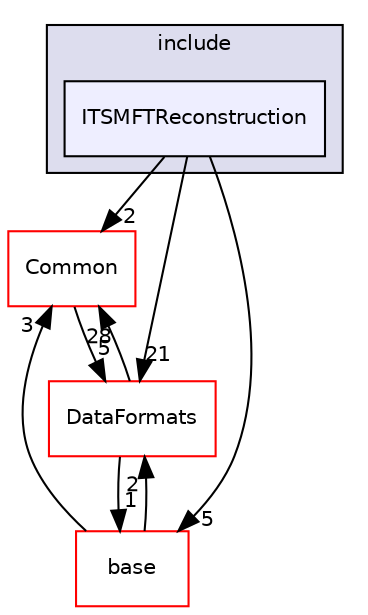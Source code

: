 digraph "/home/travis/build/AliceO2Group/AliceO2/Detectors/ITSMFT/common/reconstruction/include/ITSMFTReconstruction" {
  bgcolor=transparent;
  compound=true
  node [ fontsize="10", fontname="Helvetica"];
  edge [ labelfontsize="10", labelfontname="Helvetica"];
  subgraph clusterdir_5ae603abd45d2d750401429407a7bf9c {
    graph [ bgcolor="#ddddee", pencolor="black", label="include" fontname="Helvetica", fontsize="10", URL="dir_5ae603abd45d2d750401429407a7bf9c.html"]
  dir_c43c53e0c74ce2818e14880b8009424b [shape=box, label="ITSMFTReconstruction", style="filled", fillcolor="#eeeeff", pencolor="black", URL="dir_c43c53e0c74ce2818e14880b8009424b.html"];
  }
  dir_4ab6b4cc6a7edbff49100e9123df213f [shape=box label="Common" color="red" URL="dir_4ab6b4cc6a7edbff49100e9123df213f.html"];
  dir_7c9998090bca7c4aa89c05dd66fe73f5 [shape=box label="base" color="red" URL="dir_7c9998090bca7c4aa89c05dd66fe73f5.html"];
  dir_2171f7ec022c5423887b07c69b2f5b48 [shape=box label="DataFormats" color="red" URL="dir_2171f7ec022c5423887b07c69b2f5b48.html"];
  dir_4ab6b4cc6a7edbff49100e9123df213f->dir_2171f7ec022c5423887b07c69b2f5b48 [headlabel="5", labeldistance=1.5 headhref="dir_000009_000052.html"];
  dir_c43c53e0c74ce2818e14880b8009424b->dir_4ab6b4cc6a7edbff49100e9123df213f [headlabel="2", labeldistance=1.5 headhref="dir_000403_000009.html"];
  dir_c43c53e0c74ce2818e14880b8009424b->dir_7c9998090bca7c4aa89c05dd66fe73f5 [headlabel="5", labeldistance=1.5 headhref="dir_000403_000117.html"];
  dir_c43c53e0c74ce2818e14880b8009424b->dir_2171f7ec022c5423887b07c69b2f5b48 [headlabel="21", labeldistance=1.5 headhref="dir_000403_000052.html"];
  dir_7c9998090bca7c4aa89c05dd66fe73f5->dir_4ab6b4cc6a7edbff49100e9123df213f [headlabel="3", labeldistance=1.5 headhref="dir_000117_000009.html"];
  dir_7c9998090bca7c4aa89c05dd66fe73f5->dir_2171f7ec022c5423887b07c69b2f5b48 [headlabel="2", labeldistance=1.5 headhref="dir_000117_000052.html"];
  dir_2171f7ec022c5423887b07c69b2f5b48->dir_4ab6b4cc6a7edbff49100e9123df213f [headlabel="28", labeldistance=1.5 headhref="dir_000052_000009.html"];
  dir_2171f7ec022c5423887b07c69b2f5b48->dir_7c9998090bca7c4aa89c05dd66fe73f5 [headlabel="1", labeldistance=1.5 headhref="dir_000052_000117.html"];
}
